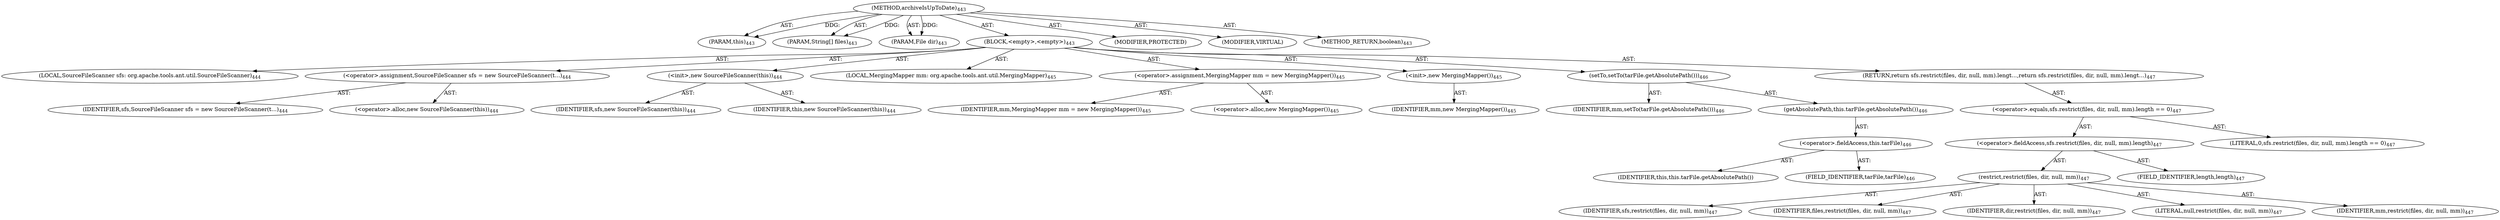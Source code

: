 digraph "archiveIsUpToDate" {  
"111669149706" [label = <(METHOD,archiveIsUpToDate)<SUB>443</SUB>> ]
"115964117001" [label = <(PARAM,this)<SUB>443</SUB>> ]
"115964117033" [label = <(PARAM,String[] files)<SUB>443</SUB>> ]
"115964117034" [label = <(PARAM,File dir)<SUB>443</SUB>> ]
"25769803845" [label = <(BLOCK,&lt;empty&gt;,&lt;empty&gt;)<SUB>443</SUB>> ]
"94489280547" [label = <(LOCAL,SourceFileScanner sfs: org.apache.tools.ant.util.SourceFileScanner)<SUB>444</SUB>> ]
"30064771389" [label = <(&lt;operator&gt;.assignment,SourceFileScanner sfs = new SourceFileScanner(t...)<SUB>444</SUB>> ]
"68719477005" [label = <(IDENTIFIER,sfs,SourceFileScanner sfs = new SourceFileScanner(t...)<SUB>444</SUB>> ]
"30064771390" [label = <(&lt;operator&gt;.alloc,new SourceFileScanner(this))<SUB>444</SUB>> ]
"30064771391" [label = <(&lt;init&gt;,new SourceFileScanner(this))<SUB>444</SUB>> ]
"68719477006" [label = <(IDENTIFIER,sfs,new SourceFileScanner(this))<SUB>444</SUB>> ]
"68719476764" [label = <(IDENTIFIER,this,new SourceFileScanner(this))<SUB>444</SUB>> ]
"94489280548" [label = <(LOCAL,MergingMapper mm: org.apache.tools.ant.util.MergingMapper)<SUB>445</SUB>> ]
"30064771392" [label = <(&lt;operator&gt;.assignment,MergingMapper mm = new MergingMapper())<SUB>445</SUB>> ]
"68719477007" [label = <(IDENTIFIER,mm,MergingMapper mm = new MergingMapper())<SUB>445</SUB>> ]
"30064771393" [label = <(&lt;operator&gt;.alloc,new MergingMapper())<SUB>445</SUB>> ]
"30064771394" [label = <(&lt;init&gt;,new MergingMapper())<SUB>445</SUB>> ]
"68719477008" [label = <(IDENTIFIER,mm,new MergingMapper())<SUB>445</SUB>> ]
"30064771395" [label = <(setTo,setTo(tarFile.getAbsolutePath()))<SUB>446</SUB>> ]
"68719477009" [label = <(IDENTIFIER,mm,setTo(tarFile.getAbsolutePath()))<SUB>446</SUB>> ]
"30064771396" [label = <(getAbsolutePath,this.tarFile.getAbsolutePath())<SUB>446</SUB>> ]
"30064771397" [label = <(&lt;operator&gt;.fieldAccess,this.tarFile)<SUB>446</SUB>> ]
"68719477010" [label = <(IDENTIFIER,this,this.tarFile.getAbsolutePath())> ]
"55834574902" [label = <(FIELD_IDENTIFIER,tarFile,tarFile)<SUB>446</SUB>> ]
"146028888070" [label = <(RETURN,return sfs.restrict(files, dir, null, mm).lengt...,return sfs.restrict(files, dir, null, mm).lengt...)<SUB>447</SUB>> ]
"30064771398" [label = <(&lt;operator&gt;.equals,sfs.restrict(files, dir, null, mm).length == 0)<SUB>447</SUB>> ]
"30064771399" [label = <(&lt;operator&gt;.fieldAccess,sfs.restrict(files, dir, null, mm).length)<SUB>447</SUB>> ]
"30064771400" [label = <(restrict,restrict(files, dir, null, mm))<SUB>447</SUB>> ]
"68719477011" [label = <(IDENTIFIER,sfs,restrict(files, dir, null, mm))<SUB>447</SUB>> ]
"68719477012" [label = <(IDENTIFIER,files,restrict(files, dir, null, mm))<SUB>447</SUB>> ]
"68719477013" [label = <(IDENTIFIER,dir,restrict(files, dir, null, mm))<SUB>447</SUB>> ]
"90194313276" [label = <(LITERAL,null,restrict(files, dir, null, mm))<SUB>447</SUB>> ]
"68719477014" [label = <(IDENTIFIER,mm,restrict(files, dir, null, mm))<SUB>447</SUB>> ]
"55834574903" [label = <(FIELD_IDENTIFIER,length,length)<SUB>447</SUB>> ]
"90194313277" [label = <(LITERAL,0,sfs.restrict(files, dir, null, mm).length == 0)<SUB>447</SUB>> ]
"133143986209" [label = <(MODIFIER,PROTECTED)> ]
"133143986210" [label = <(MODIFIER,VIRTUAL)> ]
"128849018890" [label = <(METHOD_RETURN,boolean)<SUB>443</SUB>> ]
  "111669149706" -> "115964117001"  [ label = "AST: "] 
  "111669149706" -> "115964117033"  [ label = "AST: "] 
  "111669149706" -> "115964117034"  [ label = "AST: "] 
  "111669149706" -> "25769803845"  [ label = "AST: "] 
  "111669149706" -> "133143986209"  [ label = "AST: "] 
  "111669149706" -> "133143986210"  [ label = "AST: "] 
  "111669149706" -> "128849018890"  [ label = "AST: "] 
  "25769803845" -> "94489280547"  [ label = "AST: "] 
  "25769803845" -> "30064771389"  [ label = "AST: "] 
  "25769803845" -> "30064771391"  [ label = "AST: "] 
  "25769803845" -> "94489280548"  [ label = "AST: "] 
  "25769803845" -> "30064771392"  [ label = "AST: "] 
  "25769803845" -> "30064771394"  [ label = "AST: "] 
  "25769803845" -> "30064771395"  [ label = "AST: "] 
  "25769803845" -> "146028888070"  [ label = "AST: "] 
  "30064771389" -> "68719477005"  [ label = "AST: "] 
  "30064771389" -> "30064771390"  [ label = "AST: "] 
  "30064771391" -> "68719477006"  [ label = "AST: "] 
  "30064771391" -> "68719476764"  [ label = "AST: "] 
  "30064771392" -> "68719477007"  [ label = "AST: "] 
  "30064771392" -> "30064771393"  [ label = "AST: "] 
  "30064771394" -> "68719477008"  [ label = "AST: "] 
  "30064771395" -> "68719477009"  [ label = "AST: "] 
  "30064771395" -> "30064771396"  [ label = "AST: "] 
  "30064771396" -> "30064771397"  [ label = "AST: "] 
  "30064771397" -> "68719477010"  [ label = "AST: "] 
  "30064771397" -> "55834574902"  [ label = "AST: "] 
  "146028888070" -> "30064771398"  [ label = "AST: "] 
  "30064771398" -> "30064771399"  [ label = "AST: "] 
  "30064771398" -> "90194313277"  [ label = "AST: "] 
  "30064771399" -> "30064771400"  [ label = "AST: "] 
  "30064771399" -> "55834574903"  [ label = "AST: "] 
  "30064771400" -> "68719477011"  [ label = "AST: "] 
  "30064771400" -> "68719477012"  [ label = "AST: "] 
  "30064771400" -> "68719477013"  [ label = "AST: "] 
  "30064771400" -> "90194313276"  [ label = "AST: "] 
  "30064771400" -> "68719477014"  [ label = "AST: "] 
  "111669149706" -> "115964117001"  [ label = "DDG: "] 
  "111669149706" -> "115964117033"  [ label = "DDG: "] 
  "111669149706" -> "115964117034"  [ label = "DDG: "] 
}
